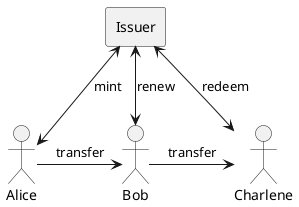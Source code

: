 @startuml
skinparam backgroundColor transparent

rectangle Issuer as issuer
actor Alice as alice
actor Bob as bob
actor Charlene as charlene

issuer <--> alice: mint
alice -> bob: transfer
issuer <--> bob: renew
bob -> charlene: transfer
issuer <--> charlene: redeem

@enduml